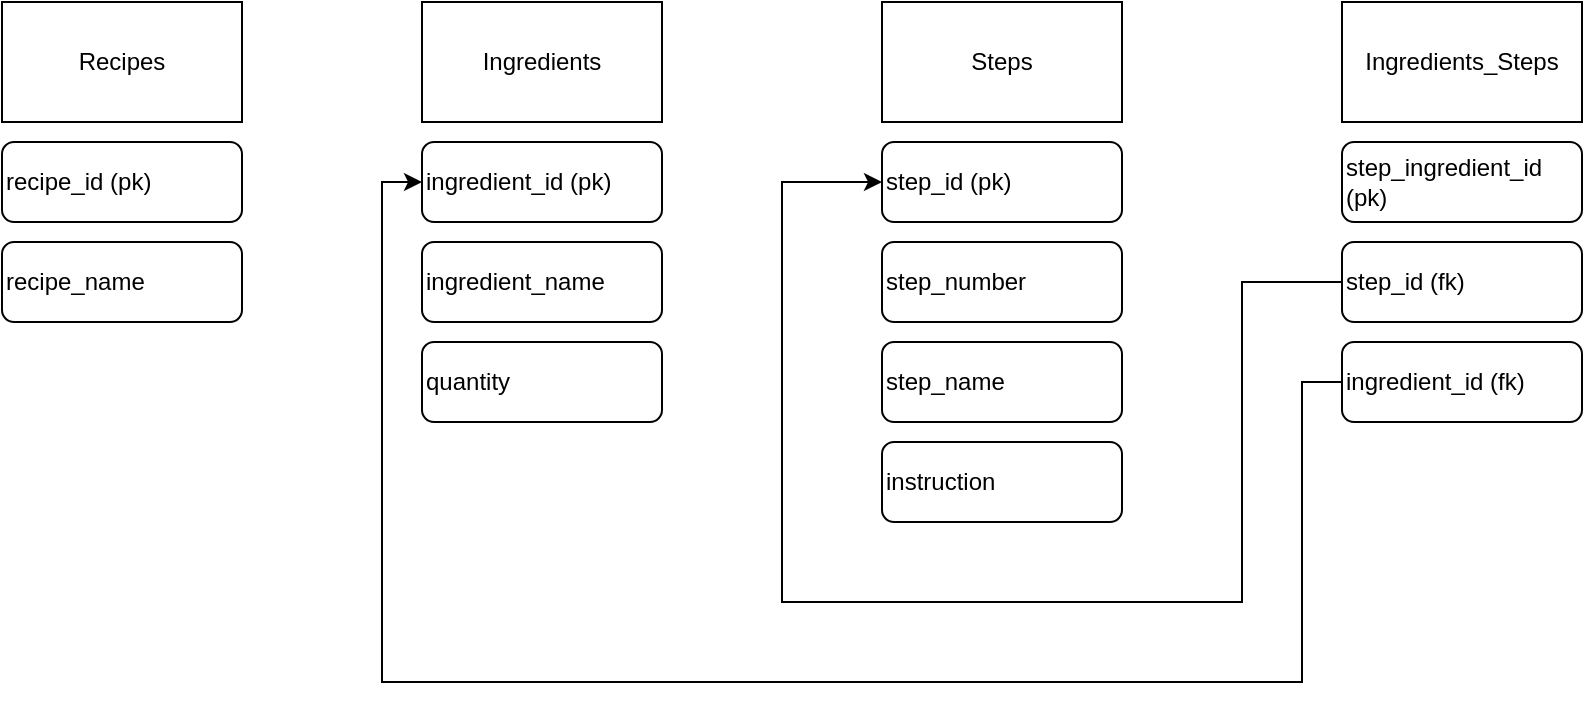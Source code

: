 <mxfile>
    <diagram id="eQAi9FjX2uQirqG-jaGI" name="Page-1">
        <mxGraphModel dx="792" dy="377" grid="1" gridSize="10" guides="1" tooltips="1" connect="1" arrows="1" fold="1" page="1" pageScale="1" pageWidth="850" pageHeight="1100" math="0" shadow="0">
            <root>
                <mxCell id="0"/>
                <mxCell id="1" parent="0"/>
                <mxCell id="2" value="Recipes" style="whiteSpace=wrap;html=1;" vertex="1" parent="1">
                    <mxGeometry x="40" y="50" width="120" height="60" as="geometry"/>
                </mxCell>
                <mxCell id="3" value="Ingredients" style="whiteSpace=wrap;html=1;" vertex="1" parent="1">
                    <mxGeometry x="250" y="50" width="120" height="60" as="geometry"/>
                </mxCell>
                <mxCell id="4" value="Steps" style="whiteSpace=wrap;html=1;" vertex="1" parent="1">
                    <mxGeometry x="480" y="50" width="120" height="60" as="geometry"/>
                </mxCell>
                <mxCell id="8" value="&lt;div&gt;&lt;span&gt;recipe_id (pk)&lt;/span&gt;&lt;/div&gt;" style="rounded=1;whiteSpace=wrap;html=1;align=left;" vertex="1" parent="1">
                    <mxGeometry x="40" y="120" width="120" height="40" as="geometry"/>
                </mxCell>
                <mxCell id="9" style="edgeStyle=orthogonalEdgeStyle;rounded=0;orthogonalLoop=1;jettySize=auto;html=1;exitX=0.5;exitY=1;exitDx=0;exitDy=0;" edge="1" parent="1" source="8" target="8">
                    <mxGeometry relative="1" as="geometry"/>
                </mxCell>
                <mxCell id="10" value="ingredient_id (pk)" style="rounded=1;whiteSpace=wrap;html=1;align=left;" vertex="1" parent="1">
                    <mxGeometry x="250" y="120" width="120" height="40" as="geometry"/>
                </mxCell>
                <mxCell id="11" value="step_id (pk)" style="rounded=1;whiteSpace=wrap;html=1;align=left;" vertex="1" parent="1">
                    <mxGeometry x="480" y="120" width="120" height="40" as="geometry"/>
                </mxCell>
                <mxCell id="12" value="Ingredients_Steps" style="whiteSpace=wrap;html=1;" vertex="1" parent="1">
                    <mxGeometry x="710" y="50" width="120" height="60" as="geometry"/>
                </mxCell>
                <mxCell id="14" value="&lt;div&gt;&lt;span&gt;recipe_name&lt;/span&gt;&lt;br&gt;&lt;/div&gt;" style="rounded=1;whiteSpace=wrap;html=1;align=left;" vertex="1" parent="1">
                    <mxGeometry x="40" y="170" width="120" height="40" as="geometry"/>
                </mxCell>
                <mxCell id="15" value="ingredient_name" style="rounded=1;whiteSpace=wrap;html=1;align=left;" vertex="1" parent="1">
                    <mxGeometry x="250" y="170" width="120" height="40" as="geometry"/>
                </mxCell>
                <mxCell id="16" value="quantity" style="rounded=1;whiteSpace=wrap;html=1;align=left;" vertex="1" parent="1">
                    <mxGeometry x="250" y="220" width="120" height="40" as="geometry"/>
                </mxCell>
                <mxCell id="17" value="step_number" style="rounded=1;whiteSpace=wrap;html=1;align=left;" vertex="1" parent="1">
                    <mxGeometry x="480" y="170" width="120" height="40" as="geometry"/>
                </mxCell>
                <mxCell id="18" value="step_name" style="rounded=1;whiteSpace=wrap;html=1;align=left;" vertex="1" parent="1">
                    <mxGeometry x="480" y="220" width="120" height="40" as="geometry"/>
                </mxCell>
                <mxCell id="19" value="instruction" style="rounded=1;whiteSpace=wrap;html=1;align=left;" vertex="1" parent="1">
                    <mxGeometry x="480" y="270" width="120" height="40" as="geometry"/>
                </mxCell>
                <mxCell id="20" value="step_ingredient_id (pk)" style="rounded=1;whiteSpace=wrap;html=1;align=left;" vertex="1" parent="1">
                    <mxGeometry x="710" y="120" width="120" height="40" as="geometry"/>
                </mxCell>
                <mxCell id="23" style="edgeStyle=orthogonalEdgeStyle;rounded=0;orthogonalLoop=1;jettySize=auto;html=1;exitX=0;exitY=0.5;exitDx=0;exitDy=0;entryX=0;entryY=0.5;entryDx=0;entryDy=0;" edge="1" parent="1" source="21" target="11">
                    <mxGeometry relative="1" as="geometry">
                        <mxPoint x="410" y="110" as="targetPoint"/>
                        <Array as="points">
                            <mxPoint x="660" y="190"/>
                            <mxPoint x="660" y="350"/>
                            <mxPoint x="430" y="350"/>
                            <mxPoint x="430" y="140"/>
                        </Array>
                    </mxGeometry>
                </mxCell>
                <mxCell id="21" value="step_id (fk)" style="rounded=1;whiteSpace=wrap;html=1;align=left;" vertex="1" parent="1">
                    <mxGeometry x="710" y="170" width="120" height="40" as="geometry"/>
                </mxCell>
                <mxCell id="24" style="edgeStyle=orthogonalEdgeStyle;rounded=0;orthogonalLoop=1;jettySize=auto;html=1;exitX=0;exitY=0.5;exitDx=0;exitDy=0;entryX=0;entryY=0.5;entryDx=0;entryDy=0;" edge="1" parent="1" source="22" target="10">
                    <mxGeometry relative="1" as="geometry">
                        <Array as="points">
                            <mxPoint x="690" y="240"/>
                            <mxPoint x="690" y="390"/>
                            <mxPoint x="230" y="390"/>
                            <mxPoint x="230" y="140"/>
                        </Array>
                    </mxGeometry>
                </mxCell>
                <mxCell id="22" value="ingredient_id (fk)" style="rounded=1;whiteSpace=wrap;html=1;align=left;" vertex="1" parent="1">
                    <mxGeometry x="710" y="220" width="120" height="40" as="geometry"/>
                </mxCell>
            </root>
        </mxGraphModel>
    </diagram>
</mxfile>